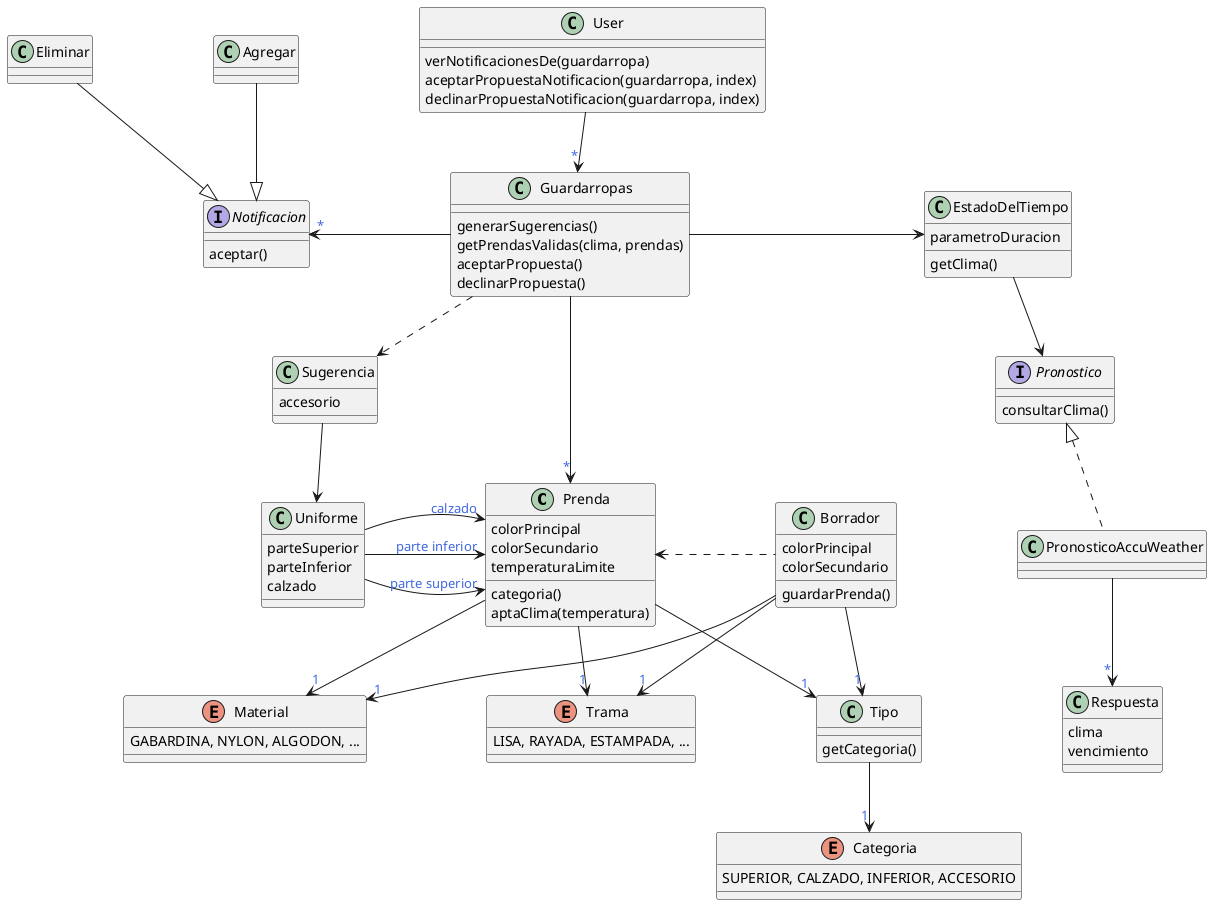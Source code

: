 @startuml
'https://plantuml.com/class-diagram
skinparam backgroundColor transparent
skinparam arrowFontColor royalblue
skinparam nodesep 120

class Prenda {
    colorPrincipal
    colorSecundario
    categoria()
    temperaturaLimite
    aptaClima(temperatura)
}
enum Material {
    GABARDINA, NYLON, ALGODON, ...
}
enum Trama {
    LISA, RAYADA, ESTAMPADA, ...
}

class Tipo {
    getCategoria()
}

class Borrador {
    colorPrincipal
    colorSecundario
    guardarPrenda()
}

class Uniforme {
    parteSuperior
    parteInferior
    calzado
}

class Sugerencia {
    accesorio
}

class Respuesta {
    clima
    vencimiento
}

class Guardarropas {
    generarSugerencias()
    getPrendasValidas(clima, prendas)
    aceptarPropuesta()
    declinarPropuesta()
}

interface Pronostico {
    consultarClima()
}

class PronosticoAccuWeather {

}

class EstadoDelTiempo {
    parametroDuracion
    getClima()
}

enum Categoria {
    SUPERIOR, CALZADO, INFERIOR, ACCESORIO
}

interface Notificacion{
    aceptar()
}

class Agregar{
}

class Eliminar{
}

class User{
    verNotificacionesDe(guardarropa)
    aceptarPropuestaNotificacion(guardarropa, index)
    declinarPropuestaNotificacion(guardarropa, index)
}

Prenda --> "1" Material
Prenda --> "1" Tipo
Prenda --> "1" Trama
Tipo --> "1" Categoria
Borrador --> "1" Material
Borrador --> "1" Tipo
Borrador --> "1" Trama
Borrador -left..> Prenda
Uniforme -right--> "parte superior" Prenda
Uniforme --> "parte inferior" Prenda
Uniforme --> "calzado" Prenda
Sugerencia --> Uniforme
Guardarropas --> "*" Prenda
Guardarropas -right-> EstadoDelTiempo
Guardarropas ..> Sugerencia
Pronostico<|..PronosticoAccuWeather
PronosticoAccuWeather --> "*"Respuesta
EstadoDelTiempo-->Pronostico
Agregar--|>Notificacion
Eliminar--|>Notificacion
Guardarropas-left->"*"Notificacion
User --> "*"Guardarropas

@enduml